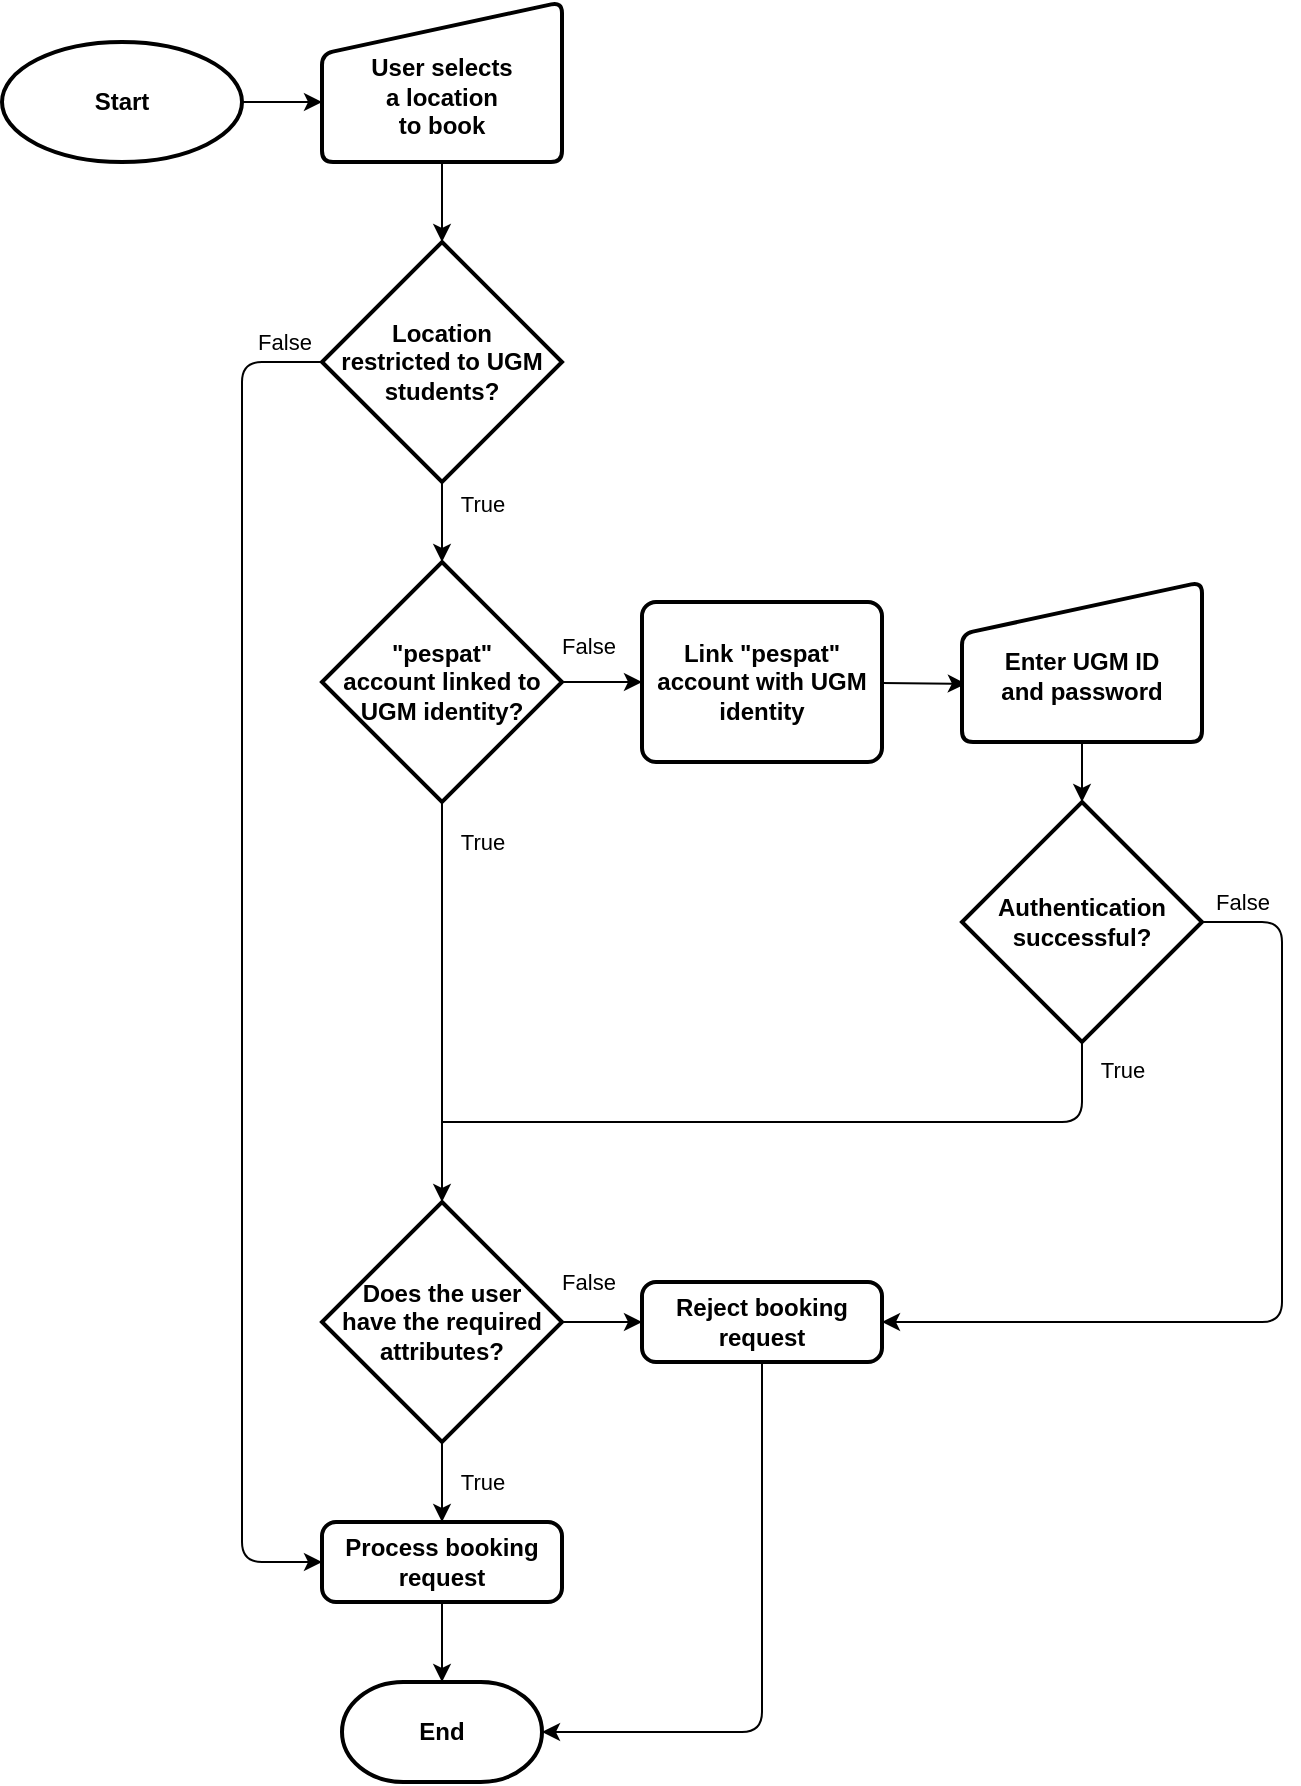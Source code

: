 <mxfile>
    <diagram id="FYhfdq4lVB29hf-pvLMY" name="Page-1">
        <mxGraphModel dx="1335" dy="725" grid="1" gridSize="10" guides="1" tooltips="1" connect="1" arrows="1" fold="1" page="1" pageScale="1" pageWidth="850" pageHeight="1100" math="0" shadow="0">
            <root>
                <mxCell id="0"/>
                <mxCell id="1" parent="0"/>
                <mxCell id="4" value="&lt;b&gt;End&lt;/b&gt;" style="strokeWidth=2;html=1;shape=mxgraph.flowchart.terminator;whiteSpace=wrap;" vertex="1" parent="1">
                    <mxGeometry x="290" y="960" width="100" height="50" as="geometry"/>
                </mxCell>
                <mxCell id="16" style="edgeStyle=none;html=1;entryX=0;entryY=0.625;entryDx=0;entryDy=0;entryPerimeter=0;" edge="1" parent="1" source="6" target="7">
                    <mxGeometry relative="1" as="geometry"/>
                </mxCell>
                <mxCell id="6" value="&lt;b&gt;Start&lt;/b&gt;" style="strokeWidth=2;html=1;shape=mxgraph.flowchart.start_1;whiteSpace=wrap;" vertex="1" parent="1">
                    <mxGeometry x="120" y="140" width="120" height="60" as="geometry"/>
                </mxCell>
                <mxCell id="17" style="edgeStyle=none;html=1;entryX=0.5;entryY=0;entryDx=0;entryDy=0;entryPerimeter=0;" edge="1" parent="1" source="7" target="8">
                    <mxGeometry relative="1" as="geometry"/>
                </mxCell>
                <mxCell id="7" value="&lt;b&gt;&lt;br&gt;User selects &lt;br&gt;a location &lt;br&gt;to book&lt;/b&gt;" style="html=1;strokeWidth=2;shape=manualInput;whiteSpace=wrap;rounded=1;size=26;arcSize=11;" vertex="1" parent="1">
                    <mxGeometry x="280" y="120" width="120" height="80" as="geometry"/>
                </mxCell>
                <mxCell id="18" style="edgeStyle=none;html=1;entryX=0.5;entryY=0;entryDx=0;entryDy=0;entryPerimeter=0;" edge="1" parent="1" source="8" target="12">
                    <mxGeometry relative="1" as="geometry"/>
                </mxCell>
                <mxCell id="37" value="True" style="edgeLabel;html=1;align=center;verticalAlign=middle;resizable=0;points=[];" vertex="1" connectable="0" parent="18">
                    <mxGeometry x="-0.46" y="-1" relative="1" as="geometry">
                        <mxPoint x="21" as="offset"/>
                    </mxGeometry>
                </mxCell>
                <mxCell id="23" style="edgeStyle=elbowEdgeStyle;html=1;entryX=0;entryY=0.5;entryDx=0;entryDy=0;exitX=0;exitY=0.5;exitDx=0;exitDy=0;exitPerimeter=0;" edge="1" parent="1" source="8" target="10">
                    <mxGeometry relative="1" as="geometry">
                        <Array as="points">
                            <mxPoint x="240" y="510"/>
                        </Array>
                    </mxGeometry>
                </mxCell>
                <mxCell id="36" value="False" style="edgeLabel;html=1;align=center;verticalAlign=middle;resizable=0;points=[];" vertex="1" connectable="0" parent="23">
                    <mxGeometry x="-0.922" y="1" relative="1" as="geometry">
                        <mxPoint x="7" y="-11" as="offset"/>
                    </mxGeometry>
                </mxCell>
                <mxCell id="8" value="&lt;b&gt;Location&lt;br&gt;restricted to UGM students?&lt;/b&gt;" style="strokeWidth=2;html=1;shape=mxgraph.flowchart.decision;whiteSpace=wrap;" vertex="1" parent="1">
                    <mxGeometry x="280" y="240" width="120" height="120" as="geometry"/>
                </mxCell>
                <mxCell id="33" style="html=1;exitX=0.5;exitY=1;exitDx=0;exitDy=0;endArrow=classic;endFill=1;entryX=0.5;entryY=0;entryDx=0;entryDy=0;entryPerimeter=0;" edge="1" parent="1" source="10" target="4">
                    <mxGeometry relative="1" as="geometry">
                        <mxPoint x="340" y="1080" as="targetPoint"/>
                    </mxGeometry>
                </mxCell>
                <mxCell id="10" value="&lt;b&gt;Process booking request&lt;/b&gt;" style="rounded=1;whiteSpace=wrap;html=1;absoluteArcSize=1;arcSize=14;strokeWidth=2;" vertex="1" parent="1">
                    <mxGeometry x="280" y="880" width="120" height="40" as="geometry"/>
                </mxCell>
                <mxCell id="21" style="edgeStyle=none;html=1;entryX=0.016;entryY=0.636;entryDx=0;entryDy=0;entryPerimeter=0;" edge="1" parent="1" source="11" target="28">
                    <mxGeometry relative="1" as="geometry">
                        <mxPoint x="530" y="540" as="targetPoint"/>
                    </mxGeometry>
                </mxCell>
                <mxCell id="11" value="&lt;b&gt;Link &quot;pespat&quot; account with UGM identity&lt;/b&gt;" style="rounded=1;whiteSpace=wrap;html=1;absoluteArcSize=1;arcSize=14;strokeWidth=2;" vertex="1" parent="1">
                    <mxGeometry x="440" y="420" width="120" height="80" as="geometry"/>
                </mxCell>
                <mxCell id="20" style="edgeStyle=none;html=1;entryX=0;entryY=0.5;entryDx=0;entryDy=0;" edge="1" parent="1" source="12" target="11">
                    <mxGeometry relative="1" as="geometry"/>
                </mxCell>
                <mxCell id="39" value="False" style="edgeLabel;html=1;align=center;verticalAlign=middle;resizable=0;points=[];" vertex="1" connectable="0" parent="20">
                    <mxGeometry x="-0.32" y="3" relative="1" as="geometry">
                        <mxPoint x="-1" y="-15" as="offset"/>
                    </mxGeometry>
                </mxCell>
                <mxCell id="25" style="edgeStyle=orthogonalEdgeStyle;html=1;entryX=0.5;entryY=0;entryDx=0;entryDy=0;entryPerimeter=0;" edge="1" parent="1" source="12" target="24">
                    <mxGeometry relative="1" as="geometry"/>
                </mxCell>
                <mxCell id="38" value="True" style="edgeLabel;html=1;align=center;verticalAlign=middle;resizable=0;points=[];" vertex="1" connectable="0" parent="25">
                    <mxGeometry x="-0.752" y="1" relative="1" as="geometry">
                        <mxPoint x="19" y="-5" as="offset"/>
                    </mxGeometry>
                </mxCell>
                <mxCell id="12" value="&lt;b&gt;&quot;pespat&quot; &lt;br&gt;account linked to UGM identity?&lt;/b&gt;" style="strokeWidth=2;html=1;shape=mxgraph.flowchart.decision;whiteSpace=wrap;" vertex="1" parent="1">
                    <mxGeometry x="280" y="400" width="120" height="120" as="geometry"/>
                </mxCell>
                <mxCell id="32" style="edgeStyle=elbowEdgeStyle;html=1;exitX=0.5;exitY=1;exitDx=0;exitDy=0;endArrow=classic;endFill=1;entryX=1;entryY=0.5;entryDx=0;entryDy=0;entryPerimeter=0;" edge="1" parent="1" source="13" target="4">
                    <mxGeometry relative="1" as="geometry">
                        <mxPoint x="440" y="1040" as="sourcePoint"/>
                        <mxPoint x="340" y="960" as="targetPoint"/>
                        <Array as="points">
                            <mxPoint x="500" y="870"/>
                        </Array>
                    </mxGeometry>
                </mxCell>
                <mxCell id="13" value="&lt;b&gt;Reject booking request&lt;/b&gt;" style="rounded=1;whiteSpace=wrap;html=1;absoluteArcSize=1;arcSize=14;strokeWidth=2;" vertex="1" parent="1">
                    <mxGeometry x="440" y="760" width="120" height="40" as="geometry"/>
                </mxCell>
                <mxCell id="26" style="edgeStyle=orthogonalEdgeStyle;html=1;entryX=0.5;entryY=0;entryDx=0;entryDy=0;" edge="1" parent="1" source="24" target="10">
                    <mxGeometry relative="1" as="geometry"/>
                </mxCell>
                <mxCell id="41" value="True" style="edgeLabel;html=1;align=center;verticalAlign=middle;resizable=0;points=[];" vertex="1" connectable="0" parent="26">
                    <mxGeometry x="-0.773" y="-1" relative="1" as="geometry">
                        <mxPoint x="21" y="15" as="offset"/>
                    </mxGeometry>
                </mxCell>
                <mxCell id="27" style="edgeStyle=elbowEdgeStyle;html=1;exitX=1;exitY=0.5;exitDx=0;exitDy=0;exitPerimeter=0;entryX=0;entryY=0.5;entryDx=0;entryDy=0;" edge="1" parent="1" source="24" target="13">
                    <mxGeometry relative="1" as="geometry">
                        <mxPoint x="430" y="960" as="targetPoint"/>
                        <Array as="points">
                            <mxPoint x="420" y="800"/>
                            <mxPoint x="440" y="900"/>
                        </Array>
                    </mxGeometry>
                </mxCell>
                <mxCell id="40" value="False" style="edgeLabel;html=1;align=center;verticalAlign=middle;resizable=0;points=[];" vertex="1" connectable="0" parent="27">
                    <mxGeometry x="-0.387" y="1" relative="1" as="geometry">
                        <mxPoint y="-19" as="offset"/>
                    </mxGeometry>
                </mxCell>
                <mxCell id="24" value="&lt;b&gt;Does the user&lt;br&gt;have the required attributes?&lt;/b&gt;" style="strokeWidth=2;html=1;shape=mxgraph.flowchart.decision;whiteSpace=wrap;" vertex="1" parent="1">
                    <mxGeometry x="280" y="720" width="120" height="120" as="geometry"/>
                </mxCell>
                <mxCell id="30" style="edgeStyle=elbowEdgeStyle;html=1;entryX=0.5;entryY=0;entryDx=0;entryDy=0;entryPerimeter=0;exitX=0.5;exitY=1;exitDx=0;exitDy=0;" edge="1" parent="1" source="28" target="29">
                    <mxGeometry relative="1" as="geometry">
                        <mxPoint x="540" y="570" as="sourcePoint"/>
                    </mxGeometry>
                </mxCell>
                <mxCell id="28" value="&lt;b&gt;&lt;br&gt;Enter UGM ID&lt;br&gt;and password&lt;/b&gt;" style="html=1;strokeWidth=2;shape=manualInput;whiteSpace=wrap;rounded=1;size=26;arcSize=11;" vertex="1" parent="1">
                    <mxGeometry x="600" y="410" width="120" height="80" as="geometry"/>
                </mxCell>
                <mxCell id="31" style="edgeStyle=elbowEdgeStyle;html=1;exitX=0.5;exitY=1;exitDx=0;exitDy=0;exitPerimeter=0;endArrow=none;endFill=0;" edge="1" parent="1" source="29">
                    <mxGeometry relative="1" as="geometry">
                        <mxPoint x="340" y="680" as="targetPoint"/>
                        <Array as="points">
                            <mxPoint x="660" y="670"/>
                            <mxPoint x="480" y="680"/>
                            <mxPoint x="410" y="640"/>
                            <mxPoint x="540" y="820"/>
                            <mxPoint x="500" y="830"/>
                        </Array>
                    </mxGeometry>
                </mxCell>
                <mxCell id="43" value="True" style="edgeLabel;html=1;align=center;verticalAlign=middle;resizable=0;points=[];" vertex="1" connectable="0" parent="31">
                    <mxGeometry x="-0.922" y="-1" relative="1" as="geometry">
                        <mxPoint x="21" as="offset"/>
                    </mxGeometry>
                </mxCell>
                <mxCell id="34" style="edgeStyle=orthogonalEdgeStyle;html=1;endArrow=classic;endFill=1;entryX=1;entryY=0.5;entryDx=0;entryDy=0;" edge="1" parent="1" source="29" target="13">
                    <mxGeometry relative="1" as="geometry">
                        <mxPoint x="710" y="720" as="targetPoint"/>
                        <Array as="points">
                            <mxPoint x="760" y="580"/>
                            <mxPoint x="760" y="780"/>
                        </Array>
                    </mxGeometry>
                </mxCell>
                <mxCell id="42" value="False" style="edgeLabel;html=1;align=center;verticalAlign=middle;resizable=0;points=[];" vertex="1" connectable="0" parent="34">
                    <mxGeometry x="-0.951" y="1" relative="1" as="geometry">
                        <mxPoint x="9" y="-9" as="offset"/>
                    </mxGeometry>
                </mxCell>
                <mxCell id="29" value="&lt;b&gt;Authentication successful?&lt;/b&gt;" style="strokeWidth=2;html=1;shape=mxgraph.flowchart.decision;whiteSpace=wrap;" vertex="1" parent="1">
                    <mxGeometry x="600" y="520" width="120" height="120" as="geometry"/>
                </mxCell>
            </root>
        </mxGraphModel>
    </diagram>
</mxfile>